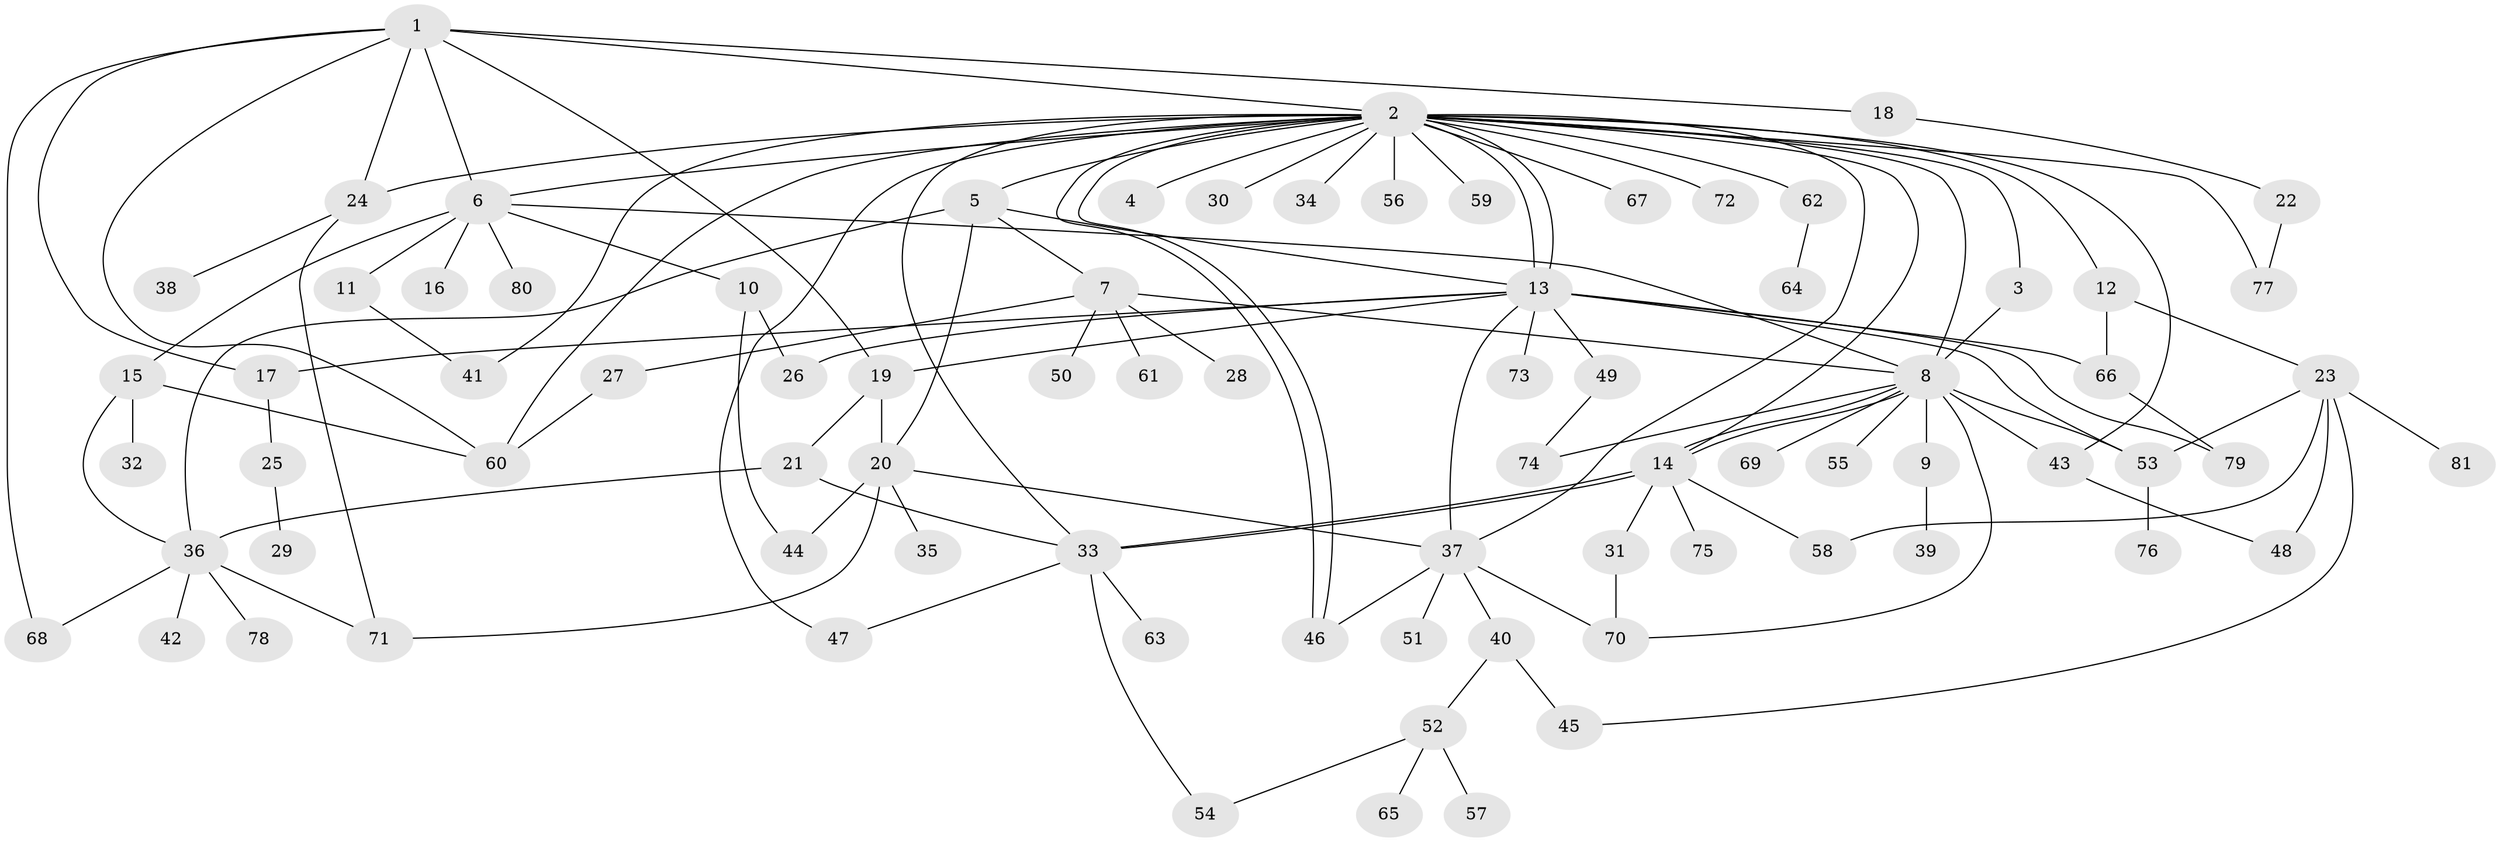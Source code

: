 // Generated by graph-tools (version 1.1) at 2025/35/03/09/25 02:35:45]
// undirected, 81 vertices, 124 edges
graph export_dot {
graph [start="1"]
  node [color=gray90,style=filled];
  1;
  2;
  3;
  4;
  5;
  6;
  7;
  8;
  9;
  10;
  11;
  12;
  13;
  14;
  15;
  16;
  17;
  18;
  19;
  20;
  21;
  22;
  23;
  24;
  25;
  26;
  27;
  28;
  29;
  30;
  31;
  32;
  33;
  34;
  35;
  36;
  37;
  38;
  39;
  40;
  41;
  42;
  43;
  44;
  45;
  46;
  47;
  48;
  49;
  50;
  51;
  52;
  53;
  54;
  55;
  56;
  57;
  58;
  59;
  60;
  61;
  62;
  63;
  64;
  65;
  66;
  67;
  68;
  69;
  70;
  71;
  72;
  73;
  74;
  75;
  76;
  77;
  78;
  79;
  80;
  81;
  1 -- 2;
  1 -- 6;
  1 -- 17;
  1 -- 18;
  1 -- 19;
  1 -- 24;
  1 -- 60;
  1 -- 68;
  2 -- 3;
  2 -- 4;
  2 -- 5;
  2 -- 6;
  2 -- 8;
  2 -- 12;
  2 -- 13;
  2 -- 13;
  2 -- 14;
  2 -- 24;
  2 -- 30;
  2 -- 33;
  2 -- 34;
  2 -- 37;
  2 -- 41;
  2 -- 43;
  2 -- 46;
  2 -- 46;
  2 -- 47;
  2 -- 56;
  2 -- 59;
  2 -- 60;
  2 -- 62;
  2 -- 67;
  2 -- 72;
  2 -- 77;
  3 -- 8;
  5 -- 7;
  5 -- 13;
  5 -- 20;
  5 -- 36;
  6 -- 8;
  6 -- 10;
  6 -- 11;
  6 -- 15;
  6 -- 16;
  6 -- 80;
  7 -- 8;
  7 -- 27;
  7 -- 28;
  7 -- 50;
  7 -- 61;
  8 -- 9;
  8 -- 14;
  8 -- 14;
  8 -- 43;
  8 -- 53;
  8 -- 55;
  8 -- 69;
  8 -- 70;
  8 -- 74;
  9 -- 39;
  10 -- 26;
  10 -- 44;
  11 -- 41;
  12 -- 23;
  12 -- 66;
  13 -- 17;
  13 -- 19;
  13 -- 26;
  13 -- 37;
  13 -- 49;
  13 -- 53;
  13 -- 66;
  13 -- 73;
  13 -- 79;
  14 -- 31;
  14 -- 33;
  14 -- 33;
  14 -- 58;
  14 -- 75;
  15 -- 32;
  15 -- 36;
  15 -- 60;
  17 -- 25;
  18 -- 22;
  19 -- 20;
  19 -- 21;
  20 -- 35;
  20 -- 37;
  20 -- 44;
  20 -- 71;
  21 -- 33;
  21 -- 36;
  22 -- 77;
  23 -- 45;
  23 -- 48;
  23 -- 53;
  23 -- 58;
  23 -- 81;
  24 -- 38;
  24 -- 71;
  25 -- 29;
  27 -- 60;
  31 -- 70;
  33 -- 47;
  33 -- 54;
  33 -- 63;
  36 -- 42;
  36 -- 68;
  36 -- 71;
  36 -- 78;
  37 -- 40;
  37 -- 46;
  37 -- 51;
  37 -- 70;
  40 -- 45;
  40 -- 52;
  43 -- 48;
  49 -- 74;
  52 -- 54;
  52 -- 57;
  52 -- 65;
  53 -- 76;
  62 -- 64;
  66 -- 79;
}
